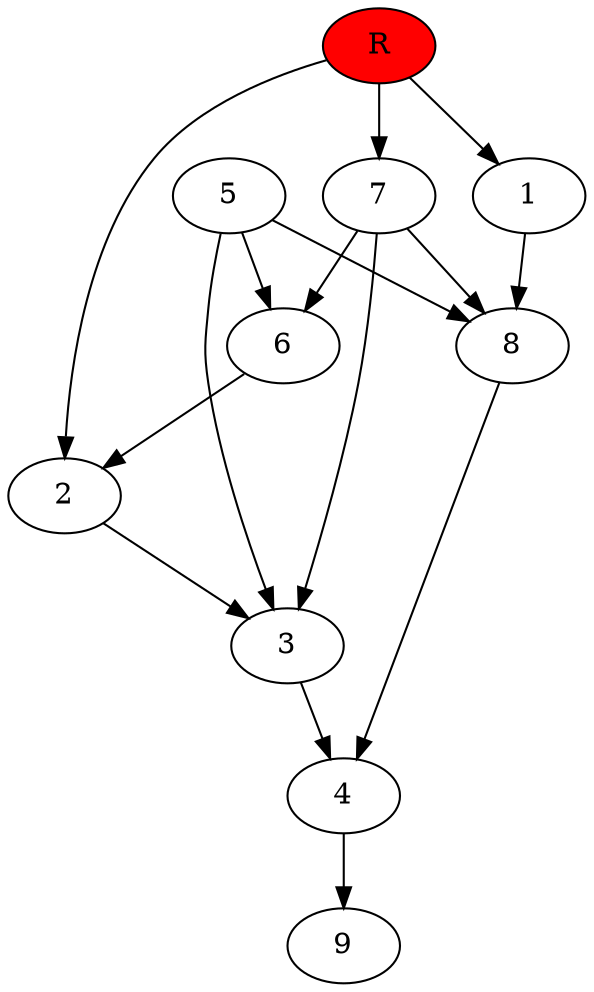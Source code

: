 digraph prb25824 {
	1
	2
	3
	4
	5
	6
	7
	8
	R [fillcolor="#ff0000" style=filled]
	1 -> 8
	2 -> 3
	3 -> 4
	4 -> 9
	5 -> 3
	5 -> 6
	5 -> 8
	6 -> 2
	7 -> 3
	7 -> 6
	7 -> 8
	8 -> 4
	R -> 1
	R -> 2
	R -> 7
}
